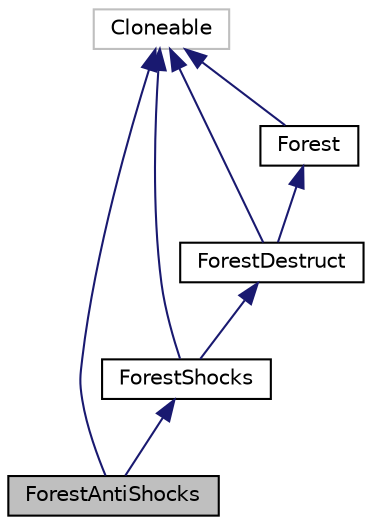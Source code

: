 digraph "ForestAntiShocks"
{
 // INTERACTIVE_SVG=YES
  bgcolor="transparent";
  edge [fontname="Helvetica",fontsize="10",labelfontname="Helvetica",labelfontsize="10"];
  node [fontname="Helvetica",fontsize="10",shape=record];
  Node0 [label="ForestAntiShocks",height=0.2,width=0.4,color="black", fillcolor="grey75", style="filled", fontcolor="black"];
  Node1 -> Node0 [dir="back",color="midnightblue",fontsize="10",style="solid",fontname="Helvetica"];
  Node1 [label="ForestShocks",height=0.2,width=0.4,color="black",URL="$d3/d3a/classumontreal_1_1ssj_1_1networks_1_1ForestShocks.html",tooltip="Implements forest for the destructive schema with shocks. "];
  Node2 -> Node1 [dir="back",color="midnightblue",fontsize="10",style="solid",fontname="Helvetica"];
  Node2 [label="ForestDestruct",height=0.2,width=0.4,color="black",URL="$d3/d47/classumontreal_1_1ssj_1_1networks_1_1ForestDestruct.html",tooltip="Implements forest for the destructive schema. "];
  Node3 -> Node2 [dir="back",color="midnightblue",fontsize="10",style="solid",fontname="Helvetica"];
  Node3 [label="Forest",height=0.2,width=0.4,color="black",URL="$d8/d06/classumontreal_1_1ssj_1_1networks_1_1Forest.html",tooltip="This class implements forest and trees. "];
  Node4 -> Node3 [dir="back",color="midnightblue",fontsize="10",style="solid",fontname="Helvetica"];
  Node4 [label="Cloneable",height=0.2,width=0.4,color="grey75"];
  Node4 -> Node2 [dir="back",color="midnightblue",fontsize="10",style="solid",fontname="Helvetica"];
  Node4 -> Node1 [dir="back",color="midnightblue",fontsize="10",style="solid",fontname="Helvetica"];
  Node4 -> Node0 [dir="back",color="midnightblue",fontsize="10",style="solid",fontname="Helvetica"];
}
